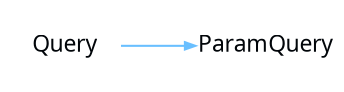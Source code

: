 digraph {
 rankdir = "LR"
 bgcolor = none;
 layout  = dot;
 edge [
   arrowsize = "0.5"
   color     = "#69BFFFFF"
 ]
 D5S6xhO[
   shape    = none
   label    = "Query"
   margin   = "0.01"
   fontname = "Segoe UI"
   fontsize = "11"
   fontcolor= "#010509FF"
 ]
 qFK6xhO[
   shape    = none
   label    = "ParamQuery"
   margin   = "0.01"
   fontname = "Segoe UI"
   fontsize = "11"
   fontcolor= "#010509FF"
 ]
 D5S6xhO->qFK6xhO
}
